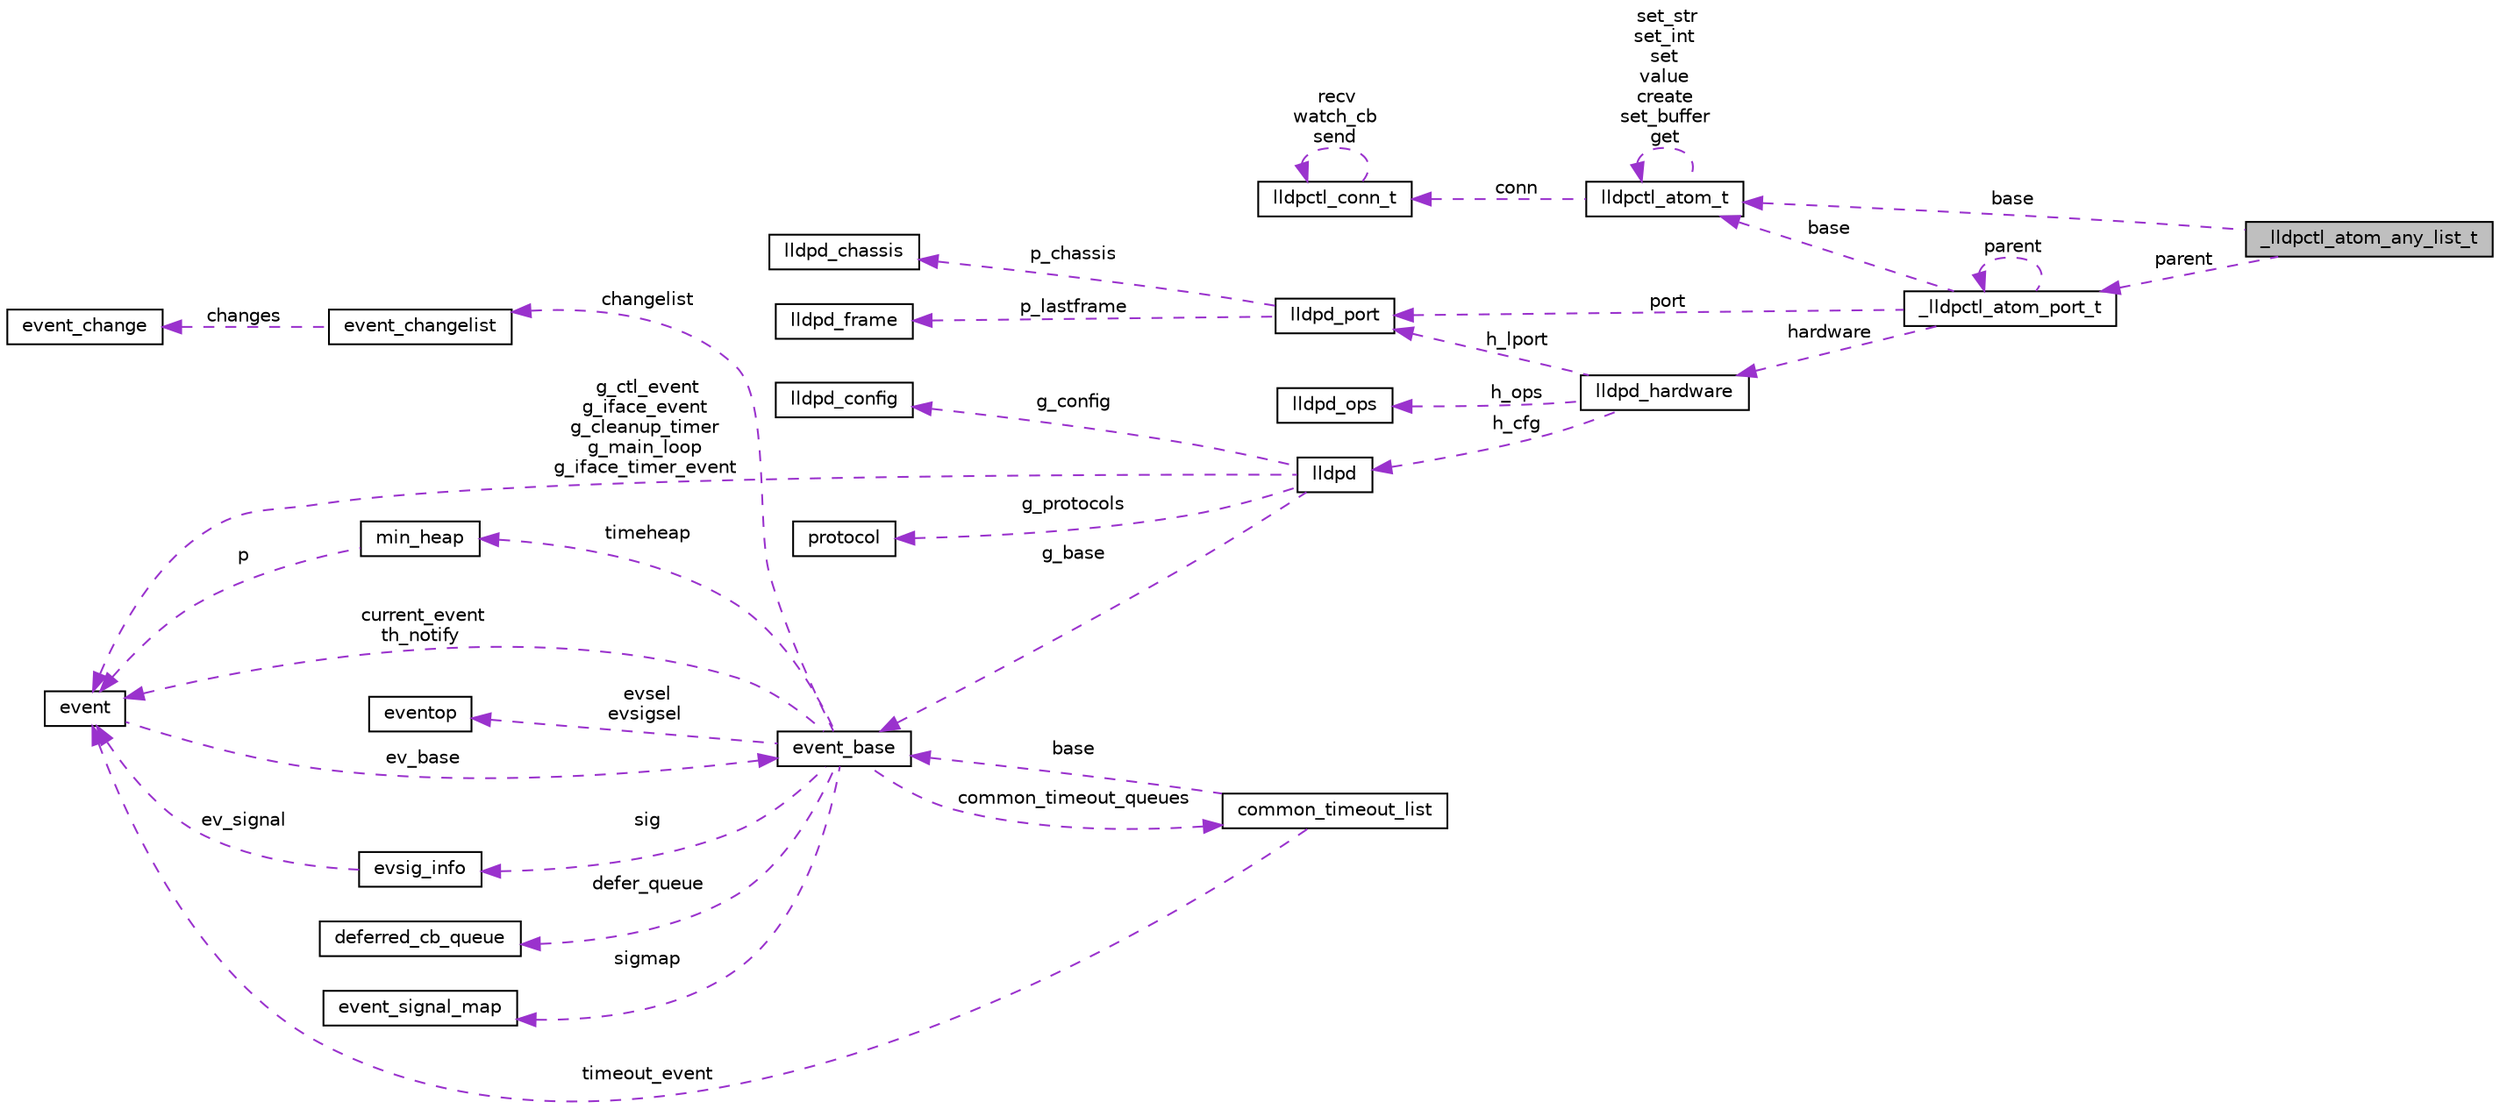 digraph G
{
  edge [fontname="Helvetica",fontsize="10",labelfontname="Helvetica",labelfontsize="10"];
  node [fontname="Helvetica",fontsize="10",shape=record];
  rankdir="LR";
  Node1 [label="_lldpctl_atom_any_list_t",height=0.2,width=0.4,color="black", fillcolor="grey75", style="filled" fontcolor="black"];
  Node2 -> Node1 [dir="back",color="darkorchid3",fontsize="10",style="dashed",label=" parent" ,fontname="Helvetica"];
  Node2 [label="_lldpctl_atom_port_t",height=0.2,width=0.4,color="black", fillcolor="white", style="filled",URL="$struct__lldpctl__atom__port__t.html"];
  Node2 -> Node2 [dir="back",color="darkorchid3",fontsize="10",style="dashed",label=" parent" ,fontname="Helvetica"];
  Node3 -> Node2 [dir="back",color="darkorchid3",fontsize="10",style="dashed",label=" hardware" ,fontname="Helvetica"];
  Node3 [label="lldpd_hardware",height=0.2,width=0.4,color="black", fillcolor="white", style="filled",URL="$structlldpd__hardware.html"];
  Node4 -> Node3 [dir="back",color="darkorchid3",fontsize="10",style="dashed",label=" h_cfg" ,fontname="Helvetica"];
  Node4 [label="lldpd",height=0.2,width=0.4,color="black", fillcolor="white", style="filled",URL="$structlldpd.html"];
  Node5 -> Node4 [dir="back",color="darkorchid3",fontsize="10",style="dashed",label=" g_protocols" ,fontname="Helvetica"];
  Node5 [label="protocol",height=0.2,width=0.4,color="black", fillcolor="white", style="filled",URL="$structprotocol.html"];
  Node6 -> Node4 [dir="back",color="darkorchid3",fontsize="10",style="dashed",label=" g_ctl_event\ng_iface_event\ng_cleanup_timer\ng_main_loop\ng_iface_timer_event" ,fontname="Helvetica"];
  Node6 [label="event",height=0.2,width=0.4,color="black", fillcolor="white", style="filled",URL="$structevent.html"];
  Node7 -> Node6 [dir="back",color="darkorchid3",fontsize="10",style="dashed",label=" ev_base" ,fontname="Helvetica"];
  Node7 [label="event_base",height=0.2,width=0.4,color="black", fillcolor="white", style="filled",URL="$structevent__base.html"];
  Node8 -> Node7 [dir="back",color="darkorchid3",fontsize="10",style="dashed",label=" evsel\nevsigsel" ,fontname="Helvetica"];
  Node8 [label="eventop",height=0.2,width=0.4,color="black", fillcolor="white", style="filled",URL="$structeventop.html"];
  Node9 -> Node7 [dir="back",color="darkorchid3",fontsize="10",style="dashed",label=" sig" ,fontname="Helvetica"];
  Node9 [label="evsig_info",height=0.2,width=0.4,color="black", fillcolor="white", style="filled",URL="$structevsig__info.html"];
  Node6 -> Node9 [dir="back",color="darkorchid3",fontsize="10",style="dashed",label=" ev_signal" ,fontname="Helvetica"];
  Node10 -> Node7 [dir="back",color="darkorchid3",fontsize="10",style="dashed",label=" timeheap" ,fontname="Helvetica"];
  Node10 [label="min_heap",height=0.2,width=0.4,color="black", fillcolor="white", style="filled",URL="$structmin__heap.html"];
  Node6 -> Node10 [dir="back",color="darkorchid3",fontsize="10",style="dashed",label=" p" ,fontname="Helvetica"];
  Node11 -> Node7 [dir="back",color="darkorchid3",fontsize="10",style="dashed",label=" defer_queue" ,fontname="Helvetica"];
  Node11 [label="deferred_cb_queue",height=0.2,width=0.4,color="black", fillcolor="white", style="filled",URL="$structdeferred__cb__queue.html"];
  Node6 -> Node7 [dir="back",color="darkorchid3",fontsize="10",style="dashed",label=" current_event\nth_notify" ,fontname="Helvetica"];
  Node12 -> Node7 [dir="back",color="darkorchid3",fontsize="10",style="dashed",label=" common_timeout_queues" ,fontname="Helvetica"];
  Node12 [label="common_timeout_list",height=0.2,width=0.4,color="black", fillcolor="white", style="filled",URL="$structcommon__timeout__list.html"];
  Node6 -> Node12 [dir="back",color="darkorchid3",fontsize="10",style="dashed",label=" timeout_event" ,fontname="Helvetica"];
  Node7 -> Node12 [dir="back",color="darkorchid3",fontsize="10",style="dashed",label=" base" ,fontname="Helvetica"];
  Node13 -> Node7 [dir="back",color="darkorchid3",fontsize="10",style="dashed",label=" sigmap" ,fontname="Helvetica"];
  Node13 [label="event_signal_map",height=0.2,width=0.4,color="black", fillcolor="white", style="filled",URL="$structevent__signal__map.html"];
  Node14 -> Node7 [dir="back",color="darkorchid3",fontsize="10",style="dashed",label=" changelist" ,fontname="Helvetica"];
  Node14 [label="event_changelist",height=0.2,width=0.4,color="black", fillcolor="white", style="filled",URL="$structevent__changelist.html"];
  Node15 -> Node14 [dir="back",color="darkorchid3",fontsize="10",style="dashed",label=" changes" ,fontname="Helvetica"];
  Node15 [label="event_change",height=0.2,width=0.4,color="black", fillcolor="white", style="filled",URL="$structevent__change.html"];
  Node16 -> Node4 [dir="back",color="darkorchid3",fontsize="10",style="dashed",label=" g_config" ,fontname="Helvetica"];
  Node16 [label="lldpd_config",height=0.2,width=0.4,color="black", fillcolor="white", style="filled",URL="$structlldpd__config.html"];
  Node7 -> Node4 [dir="back",color="darkorchid3",fontsize="10",style="dashed",label=" g_base" ,fontname="Helvetica"];
  Node17 -> Node3 [dir="back",color="darkorchid3",fontsize="10",style="dashed",label=" h_lport" ,fontname="Helvetica"];
  Node17 [label="lldpd_port",height=0.2,width=0.4,color="black", fillcolor="white", style="filled",URL="$structlldpd__port.html"];
  Node18 -> Node17 [dir="back",color="darkorchid3",fontsize="10",style="dashed",label=" p_lastframe" ,fontname="Helvetica"];
  Node18 [label="lldpd_frame",height=0.2,width=0.4,color="black", fillcolor="white", style="filled",URL="$structlldpd__frame.html"];
  Node19 -> Node17 [dir="back",color="darkorchid3",fontsize="10",style="dashed",label=" p_chassis" ,fontname="Helvetica"];
  Node19 [label="lldpd_chassis",height=0.2,width=0.4,color="black", fillcolor="white", style="filled",URL="$structlldpd__chassis.html"];
  Node20 -> Node3 [dir="back",color="darkorchid3",fontsize="10",style="dashed",label=" h_ops" ,fontname="Helvetica"];
  Node20 [label="lldpd_ops",height=0.2,width=0.4,color="black", fillcolor="white", style="filled",URL="$structlldpd__ops.html"];
  Node21 -> Node2 [dir="back",color="darkorchid3",fontsize="10",style="dashed",label=" base" ,fontname="Helvetica"];
  Node21 [label="lldpctl_atom_t",height=0.2,width=0.4,color="black", fillcolor="white", style="filled",URL="$structlldpctl__atom__t.html"];
  Node22 -> Node21 [dir="back",color="darkorchid3",fontsize="10",style="dashed",label=" conn" ,fontname="Helvetica"];
  Node22 [label="lldpctl_conn_t",height=0.2,width=0.4,color="black", fillcolor="white", style="filled",URL="$structlldpctl__conn__t.html"];
  Node22 -> Node22 [dir="back",color="darkorchid3",fontsize="10",style="dashed",label=" recv\nwatch_cb\nsend" ,fontname="Helvetica"];
  Node21 -> Node21 [dir="back",color="darkorchid3",fontsize="10",style="dashed",label=" set_str\nset_int\nset\nvalue\ncreate\nset_buffer\nget" ,fontname="Helvetica"];
  Node17 -> Node2 [dir="back",color="darkorchid3",fontsize="10",style="dashed",label=" port" ,fontname="Helvetica"];
  Node21 -> Node1 [dir="back",color="darkorchid3",fontsize="10",style="dashed",label=" base" ,fontname="Helvetica"];
}
